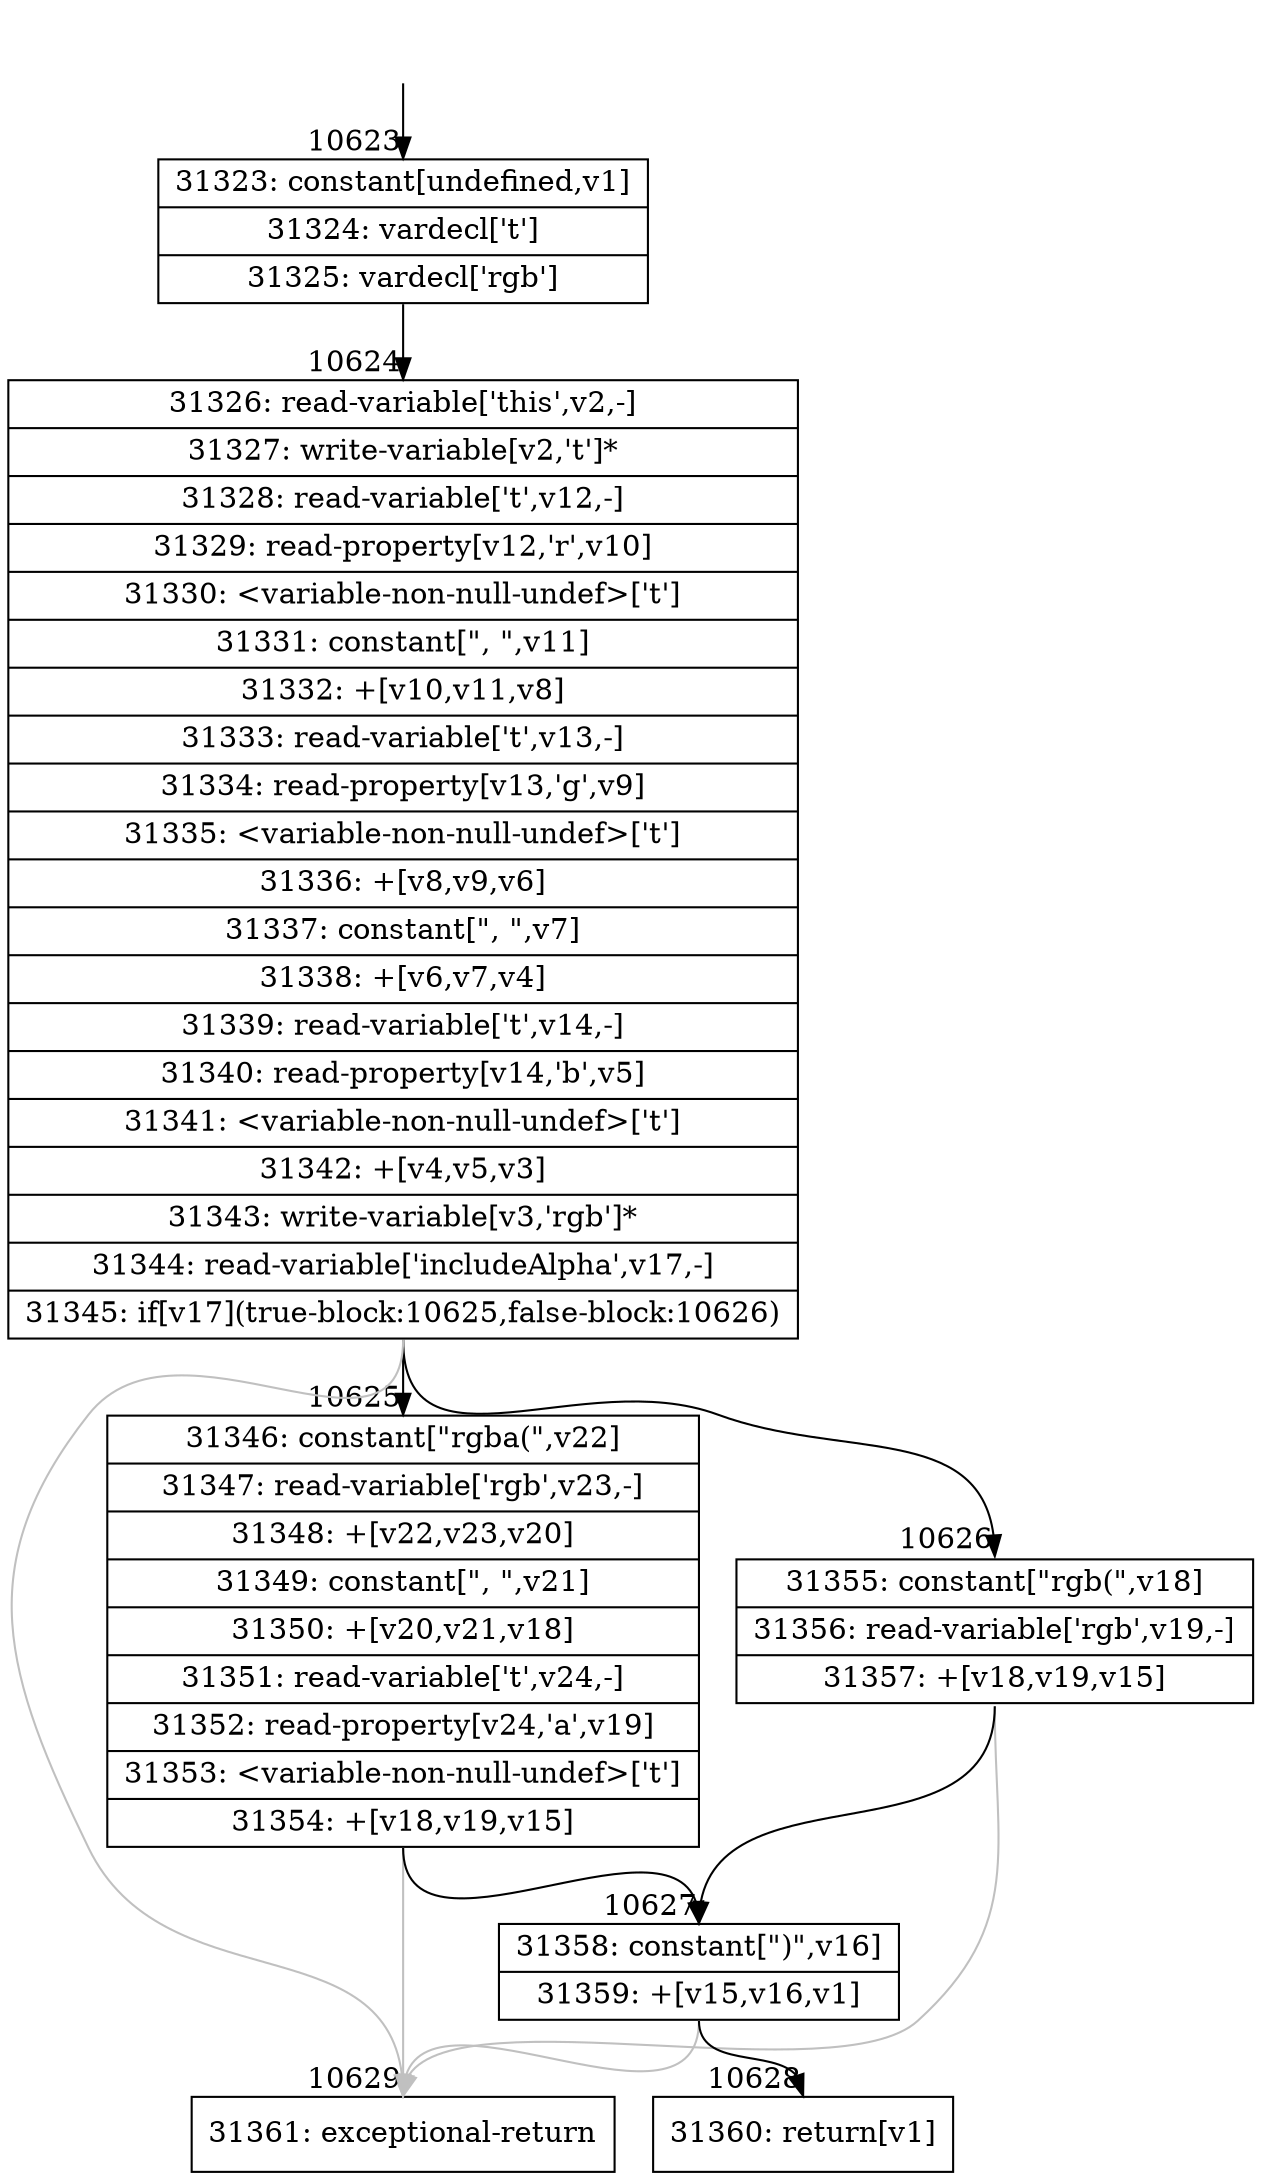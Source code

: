 digraph {
rankdir="TD"
BB_entry779[shape=none,label=""];
BB_entry779 -> BB10623 [tailport=s, headport=n, headlabel="    10623"]
BB10623 [shape=record label="{31323: constant[undefined,v1]|31324: vardecl['t']|31325: vardecl['rgb']}" ] 
BB10623 -> BB10624 [tailport=s, headport=n, headlabel="      10624"]
BB10624 [shape=record label="{31326: read-variable['this',v2,-]|31327: write-variable[v2,'t']*|31328: read-variable['t',v12,-]|31329: read-property[v12,'r',v10]|31330: \<variable-non-null-undef\>['t']|31331: constant[\", \",v11]|31332: +[v10,v11,v8]|31333: read-variable['t',v13,-]|31334: read-property[v13,'g',v9]|31335: \<variable-non-null-undef\>['t']|31336: +[v8,v9,v6]|31337: constant[\", \",v7]|31338: +[v6,v7,v4]|31339: read-variable['t',v14,-]|31340: read-property[v14,'b',v5]|31341: \<variable-non-null-undef\>['t']|31342: +[v4,v5,v3]|31343: write-variable[v3,'rgb']*|31344: read-variable['includeAlpha',v17,-]|31345: if[v17](true-block:10625,false-block:10626)}" ] 
BB10624 -> BB10625 [tailport=s, headport=n, headlabel="      10625"]
BB10624 -> BB10626 [tailport=s, headport=n, headlabel="      10626"]
BB10624 -> BB10629 [tailport=s, headport=n, color=gray, headlabel="      10629"]
BB10625 [shape=record label="{31346: constant[\"rgba(\",v22]|31347: read-variable['rgb',v23,-]|31348: +[v22,v23,v20]|31349: constant[\", \",v21]|31350: +[v20,v21,v18]|31351: read-variable['t',v24,-]|31352: read-property[v24,'a',v19]|31353: \<variable-non-null-undef\>['t']|31354: +[v18,v19,v15]}" ] 
BB10625 -> BB10627 [tailport=s, headport=n, headlabel="      10627"]
BB10625 -> BB10629 [tailport=s, headport=n, color=gray]
BB10626 [shape=record label="{31355: constant[\"rgb(\",v18]|31356: read-variable['rgb',v19,-]|31357: +[v18,v19,v15]}" ] 
BB10626 -> BB10627 [tailport=s, headport=n]
BB10626 -> BB10629 [tailport=s, headport=n, color=gray]
BB10627 [shape=record label="{31358: constant[\")\",v16]|31359: +[v15,v16,v1]}" ] 
BB10627 -> BB10628 [tailport=s, headport=n, headlabel="      10628"]
BB10627 -> BB10629 [tailport=s, headport=n, color=gray]
BB10628 [shape=record label="{31360: return[v1]}" ] 
BB10629 [shape=record label="{31361: exceptional-return}" ] 
//#$~ 15112
}
